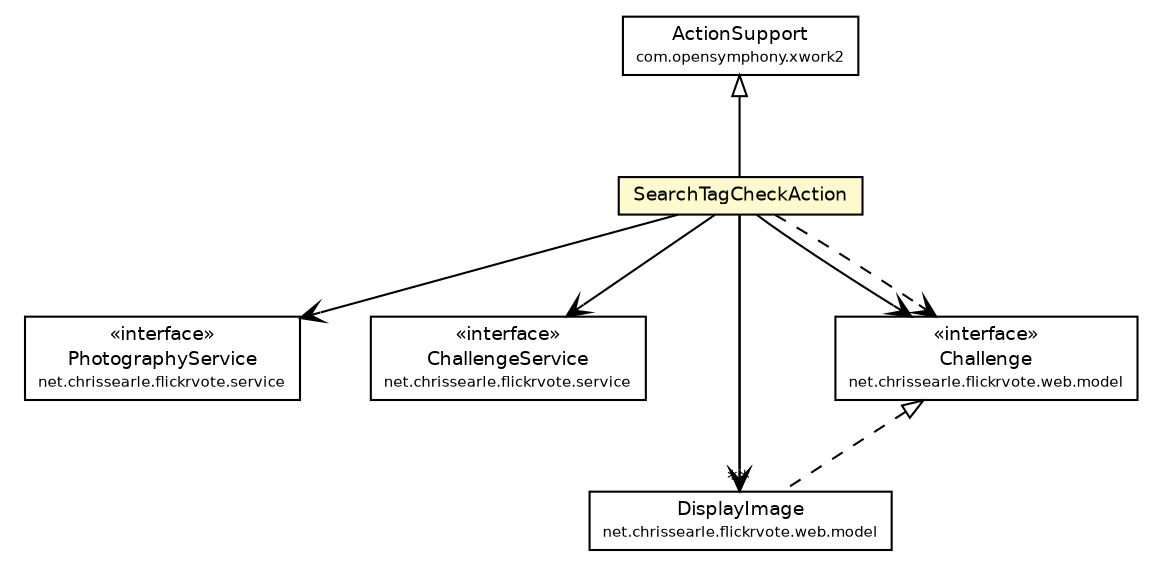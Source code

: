 #!/usr/local/bin/dot
#
# Class diagram 
# Generated by UmlGraph version 4.6 (http://www.spinellis.gr/sw/umlgraph)
#

digraph G {
	edge [fontname="Helvetica",fontsize=10,labelfontname="Helvetica",labelfontsize=10];
	node [fontname="Helvetica",fontsize=10,shape=plaintext];
	// net.chrissearle.flickrvote.service.PhotographyService
	c8732 [label=<<table border="0" cellborder="1" cellspacing="0" cellpadding="2" port="p" href="../../service/PhotographyService.html">
		<tr><td><table border="0" cellspacing="0" cellpadding="1">
			<tr><td> &laquo;interface&raquo; </td></tr>
			<tr><td> PhotographyService </td></tr>
			<tr><td><font point-size="7.0"> net.chrissearle.flickrvote.service </font></td></tr>
		</table></td></tr>
		</table>>, fontname="Helvetica", fontcolor="black", fontsize=9.0];
	// net.chrissearle.flickrvote.service.ChallengeService
	c8734 [label=<<table border="0" cellborder="1" cellspacing="0" cellpadding="2" port="p" href="../../service/ChallengeService.html">
		<tr><td><table border="0" cellspacing="0" cellpadding="1">
			<tr><td> &laquo;interface&raquo; </td></tr>
			<tr><td> ChallengeService </td></tr>
			<tr><td><font point-size="7.0"> net.chrissearle.flickrvote.service </font></td></tr>
		</table></td></tr>
		</table>>, fontname="Helvetica", fontcolor="black", fontsize=9.0];
	// net.chrissearle.flickrvote.web.admin.SearchTagCheckAction
	c8757 [label=<<table border="0" cellborder="1" cellspacing="0" cellpadding="2" port="p" bgcolor="lemonChiffon" href="./SearchTagCheckAction.html">
		<tr><td><table border="0" cellspacing="0" cellpadding="1">
			<tr><td> SearchTagCheckAction </td></tr>
		</table></td></tr>
		</table>>, fontname="Helvetica", fontcolor="black", fontsize=9.0];
	// net.chrissearle.flickrvote.web.model.DisplayImage
	c8787 [label=<<table border="0" cellborder="1" cellspacing="0" cellpadding="2" port="p" href="../model/DisplayImage.html">
		<tr><td><table border="0" cellspacing="0" cellpadding="1">
			<tr><td> DisplayImage </td></tr>
			<tr><td><font point-size="7.0"> net.chrissearle.flickrvote.web.model </font></td></tr>
		</table></td></tr>
		</table>>, fontname="Helvetica", fontcolor="black", fontsize=9.0];
	// net.chrissearle.flickrvote.web.model.Challenge
	c8790 [label=<<table border="0" cellborder="1" cellspacing="0" cellpadding="2" port="p" href="../model/Challenge.html">
		<tr><td><table border="0" cellspacing="0" cellpadding="1">
			<tr><td> &laquo;interface&raquo; </td></tr>
			<tr><td> Challenge </td></tr>
			<tr><td><font point-size="7.0"> net.chrissearle.flickrvote.web.model </font></td></tr>
		</table></td></tr>
		</table>>, fontname="Helvetica", fontcolor="black", fontsize=9.0];
	//net.chrissearle.flickrvote.web.admin.SearchTagCheckAction extends com.opensymphony.xwork2.ActionSupport
	c8805:p -> c8757:p [dir=back,arrowtail=empty];
	//net.chrissearle.flickrvote.web.model.DisplayImage implements net.chrissearle.flickrvote.web.model.Challenge
	c8790:p -> c8787:p [dir=back,arrowtail=empty,style=dashed];
	// net.chrissearle.flickrvote.web.admin.SearchTagCheckAction NAVASSOC net.chrissearle.flickrvote.service.PhotographyService
	c8757:p -> c8732:p [taillabel="", label="", headlabel="", fontname="Helvetica", fontcolor="black", fontsize=10.0, color="black", arrowhead=open];
	// net.chrissearle.flickrvote.web.admin.SearchTagCheckAction NAVASSOC net.chrissearle.flickrvote.service.ChallengeService
	c8757:p -> c8734:p [taillabel="", label="", headlabel="", fontname="Helvetica", fontcolor="black", fontsize=10.0, color="black", arrowhead=open];
	// net.chrissearle.flickrvote.web.admin.SearchTagCheckAction NAVASSOC net.chrissearle.flickrvote.web.model.DisplayImage
	c8757:p -> c8787:p [taillabel="", label="", headlabel="*", fontname="Helvetica", fontcolor="black", fontsize=10.0, color="black", arrowhead=open];
	// net.chrissearle.flickrvote.web.admin.SearchTagCheckAction NAVASSOC net.chrissearle.flickrvote.web.model.DisplayImage
	c8757:p -> c8787:p [taillabel="", label="", headlabel="*", fontname="Helvetica", fontcolor="black", fontsize=10.0, color="black", arrowhead=open];
	// net.chrissearle.flickrvote.web.admin.SearchTagCheckAction NAVASSOC net.chrissearle.flickrvote.web.model.Challenge
	c8757:p -> c8790:p [taillabel="", label="", headlabel="", fontname="Helvetica", fontcolor="black", fontsize=10.0, color="black", arrowhead=open];
	// net.chrissearle.flickrvote.web.admin.SearchTagCheckAction DEPEND net.chrissearle.flickrvote.web.model.Challenge
	c8757:p -> c8790:p [taillabel="", label="", headlabel="", fontname="Helvetica", fontcolor="black", fontsize=10.0, color="black", arrowhead=open, style=dashed];
	// com.opensymphony.xwork2.ActionSupport
	c8805 [label=<<table border="0" cellborder="1" cellspacing="0" cellpadding="2" port="p">
		<tr><td><table border="0" cellspacing="0" cellpadding="1">
			<tr><td> ActionSupport </td></tr>
			<tr><td><font point-size="7.0"> com.opensymphony.xwork2 </font></td></tr>
		</table></td></tr>
		</table>>, fontname="Helvetica", fontcolor="black", fontsize=9.0];
}


